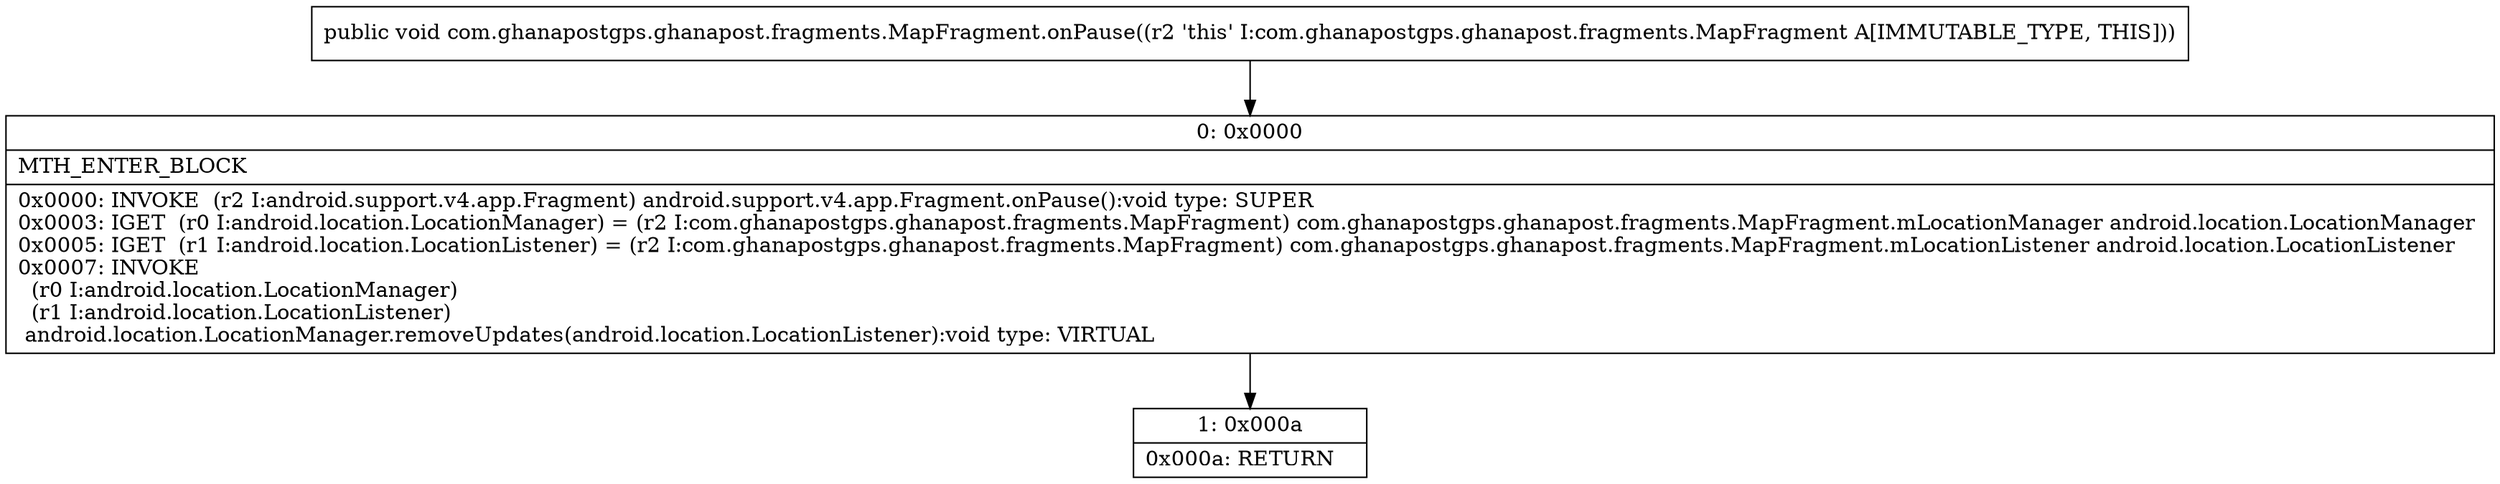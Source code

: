 digraph "CFG forcom.ghanapostgps.ghanapost.fragments.MapFragment.onPause()V" {
Node_0 [shape=record,label="{0\:\ 0x0000|MTH_ENTER_BLOCK\l|0x0000: INVOKE  (r2 I:android.support.v4.app.Fragment) android.support.v4.app.Fragment.onPause():void type: SUPER \l0x0003: IGET  (r0 I:android.location.LocationManager) = (r2 I:com.ghanapostgps.ghanapost.fragments.MapFragment) com.ghanapostgps.ghanapost.fragments.MapFragment.mLocationManager android.location.LocationManager \l0x0005: IGET  (r1 I:android.location.LocationListener) = (r2 I:com.ghanapostgps.ghanapost.fragments.MapFragment) com.ghanapostgps.ghanapost.fragments.MapFragment.mLocationListener android.location.LocationListener \l0x0007: INVOKE  \l  (r0 I:android.location.LocationManager)\l  (r1 I:android.location.LocationListener)\l android.location.LocationManager.removeUpdates(android.location.LocationListener):void type: VIRTUAL \l}"];
Node_1 [shape=record,label="{1\:\ 0x000a|0x000a: RETURN   \l}"];
MethodNode[shape=record,label="{public void com.ghanapostgps.ghanapost.fragments.MapFragment.onPause((r2 'this' I:com.ghanapostgps.ghanapost.fragments.MapFragment A[IMMUTABLE_TYPE, THIS])) }"];
MethodNode -> Node_0;
Node_0 -> Node_1;
}

